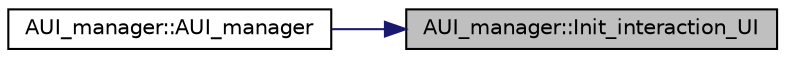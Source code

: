 digraph "AUI_manager::Init_interaction_UI"
{
 // LATEX_PDF_SIZE
  edge [fontname="Helvetica",fontsize="10",labelfontname="Helvetica",labelfontsize="10"];
  node [fontname="Helvetica",fontsize="10",shape=record];
  rankdir="RL";
  Node1 [label="AUI_manager::Init_interaction_UI",height=0.2,width=0.4,color="black", fillcolor="grey75", style="filled", fontcolor="black",tooltip="상호작용 UI 초기화"];
  Node1 -> Node2 [dir="back",color="midnightblue",fontsize="10",style="solid",fontname="Helvetica"];
  Node2 [label="AUI_manager::AUI_manager",height=0.2,width=0.4,color="black", fillcolor="white", style="filled",URL="$class_a_u_i__manager.html#a1d2bf1b6a52701e4b1517659e5c155d2",tooltip=" "];
}
